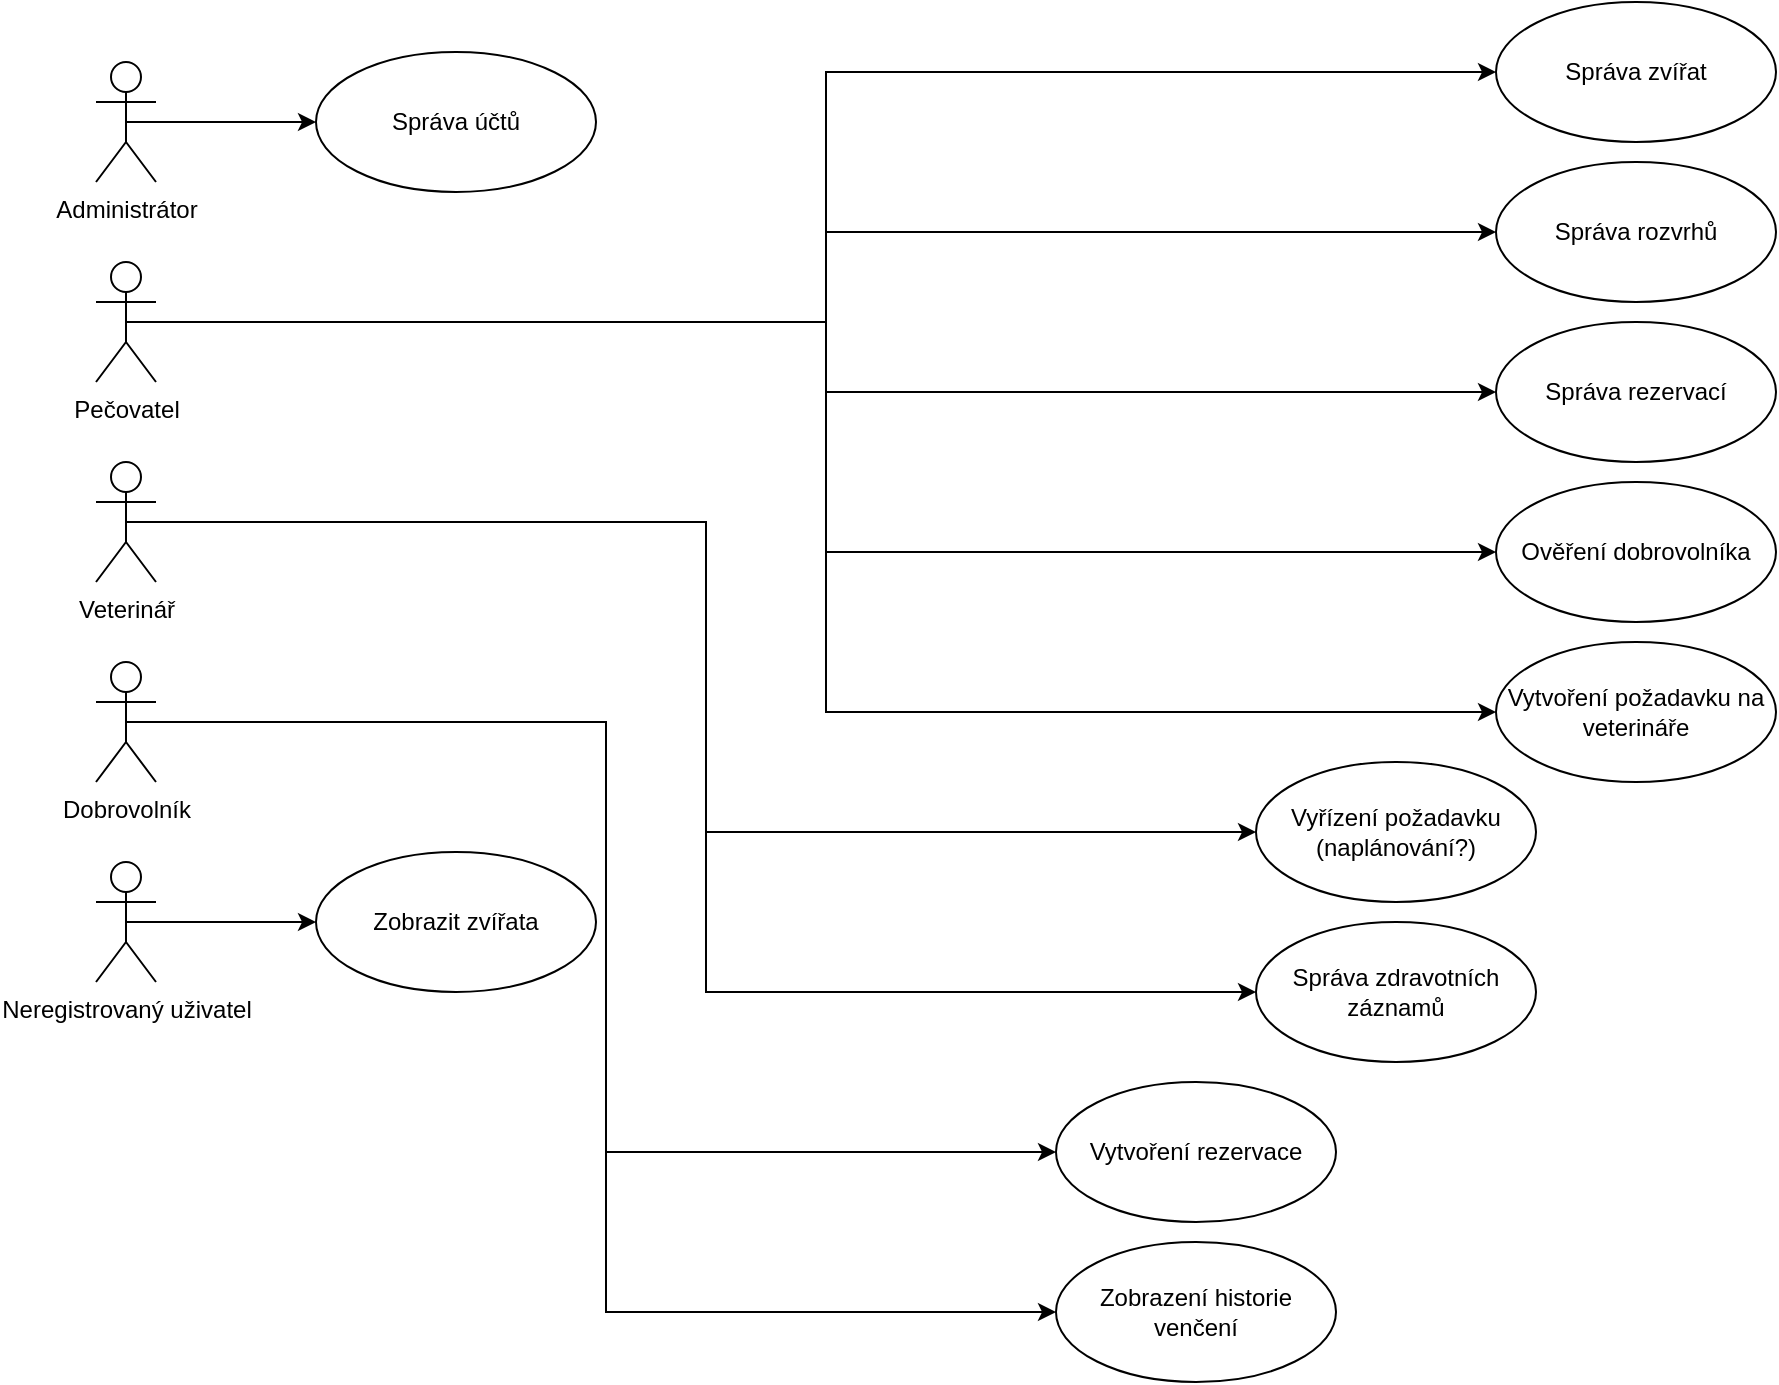 <mxfile version="20.7.4" type="device"><diagram id="pEk8OZOBnfMZFzN7MQuv" name="Page-1"><mxGraphModel dx="1493" dy="872" grid="1" gridSize="10" guides="1" tooltips="1" connect="1" arrows="1" fold="1" page="1" pageScale="1" pageWidth="1169" pageHeight="827" math="0" shadow="0"><root><mxCell id="0"/><mxCell id="1" parent="0"/><mxCell id="ydByVte8fy-7opRnRz7U-17" style="edgeStyle=orthogonalEdgeStyle;rounded=0;orthogonalLoop=1;jettySize=auto;html=1;exitX=0.5;exitY=0.5;exitDx=0;exitDy=0;exitPerimeter=0;entryX=0;entryY=0.5;entryDx=0;entryDy=0;" edge="1" parent="1" source="ydByVte8fy-7opRnRz7U-1" target="ydByVte8fy-7opRnRz7U-16"><mxGeometry relative="1" as="geometry"/></mxCell><mxCell id="ydByVte8fy-7opRnRz7U-1" value="Administrátor" style="shape=umlActor;verticalLabelPosition=bottom;verticalAlign=top;html=1;" vertex="1" parent="1"><mxGeometry x="50" y="40" width="30" height="60" as="geometry"/></mxCell><mxCell id="ydByVte8fy-7opRnRz7U-18" style="edgeStyle=orthogonalEdgeStyle;rounded=0;orthogonalLoop=1;jettySize=auto;html=1;exitX=0.5;exitY=0.5;exitDx=0;exitDy=0;exitPerimeter=0;entryX=0;entryY=0.5;entryDx=0;entryDy=0;" edge="1" parent="1" source="ydByVte8fy-7opRnRz7U-4" target="ydByVte8fy-7opRnRz7U-13"><mxGeometry relative="1" as="geometry"/></mxCell><mxCell id="ydByVte8fy-7opRnRz7U-19" style="edgeStyle=orthogonalEdgeStyle;rounded=0;orthogonalLoop=1;jettySize=auto;html=1;exitX=0.5;exitY=0.5;exitDx=0;exitDy=0;exitPerimeter=0;entryX=0;entryY=0.5;entryDx=0;entryDy=0;" edge="1" parent="1" source="ydByVte8fy-7opRnRz7U-4" target="ydByVte8fy-7opRnRz7U-14"><mxGeometry relative="1" as="geometry"/></mxCell><mxCell id="ydByVte8fy-7opRnRz7U-20" style="edgeStyle=orthogonalEdgeStyle;rounded=0;orthogonalLoop=1;jettySize=auto;html=1;exitX=0.5;exitY=0.5;exitDx=0;exitDy=0;exitPerimeter=0;entryX=0;entryY=0.5;entryDx=0;entryDy=0;" edge="1" parent="1" source="ydByVte8fy-7opRnRz7U-4" target="ydByVte8fy-7opRnRz7U-15"><mxGeometry relative="1" as="geometry"/></mxCell><mxCell id="ydByVte8fy-7opRnRz7U-23" style="edgeStyle=orthogonalEdgeStyle;rounded=0;orthogonalLoop=1;jettySize=auto;html=1;exitX=0.5;exitY=0.5;exitDx=0;exitDy=0;exitPerimeter=0;entryX=0;entryY=0.5;entryDx=0;entryDy=0;" edge="1" parent="1" source="ydByVte8fy-7opRnRz7U-4" target="ydByVte8fy-7opRnRz7U-21"><mxGeometry relative="1" as="geometry"/></mxCell><mxCell id="ydByVte8fy-7opRnRz7U-24" style="edgeStyle=orthogonalEdgeStyle;rounded=0;orthogonalLoop=1;jettySize=auto;html=1;exitX=0.5;exitY=0.5;exitDx=0;exitDy=0;exitPerimeter=0;entryX=0;entryY=0.5;entryDx=0;entryDy=0;" edge="1" parent="1" source="ydByVte8fy-7opRnRz7U-4" target="ydByVte8fy-7opRnRz7U-22"><mxGeometry relative="1" as="geometry"/></mxCell><mxCell id="ydByVte8fy-7opRnRz7U-4" value="Pečovatel" style="shape=umlActor;verticalLabelPosition=bottom;verticalAlign=top;html=1;" vertex="1" parent="1"><mxGeometry x="50" y="140" width="30" height="60" as="geometry"/></mxCell><mxCell id="ydByVte8fy-7opRnRz7U-27" style="edgeStyle=orthogonalEdgeStyle;rounded=0;orthogonalLoop=1;jettySize=auto;html=1;exitX=0.5;exitY=0.5;exitDx=0;exitDy=0;exitPerimeter=0;entryX=0;entryY=0.5;entryDx=0;entryDy=0;" edge="1" parent="1" source="ydByVte8fy-7opRnRz7U-5" target="ydByVte8fy-7opRnRz7U-25"><mxGeometry relative="1" as="geometry"/></mxCell><mxCell id="ydByVte8fy-7opRnRz7U-28" style="edgeStyle=orthogonalEdgeStyle;rounded=0;orthogonalLoop=1;jettySize=auto;html=1;exitX=0.5;exitY=0.5;exitDx=0;exitDy=0;exitPerimeter=0;entryX=0;entryY=0.5;entryDx=0;entryDy=0;" edge="1" parent="1" source="ydByVte8fy-7opRnRz7U-5" target="ydByVte8fy-7opRnRz7U-26"><mxGeometry relative="1" as="geometry"/></mxCell><mxCell id="ydByVte8fy-7opRnRz7U-5" value="Veterinář" style="shape=umlActor;verticalLabelPosition=bottom;verticalAlign=top;html=1;" vertex="1" parent="1"><mxGeometry x="50" y="240" width="30" height="60" as="geometry"/></mxCell><mxCell id="ydByVte8fy-7opRnRz7U-30" style="edgeStyle=orthogonalEdgeStyle;rounded=0;orthogonalLoop=1;jettySize=auto;html=1;exitX=0.5;exitY=0.5;exitDx=0;exitDy=0;exitPerimeter=0;entryX=0;entryY=0.5;entryDx=0;entryDy=0;" edge="1" parent="1" source="ydByVte8fy-7opRnRz7U-6" target="ydByVte8fy-7opRnRz7U-29"><mxGeometry relative="1" as="geometry"/></mxCell><mxCell id="ydByVte8fy-7opRnRz7U-32" style="edgeStyle=orthogonalEdgeStyle;rounded=0;orthogonalLoop=1;jettySize=auto;html=1;exitX=0.5;exitY=0.5;exitDx=0;exitDy=0;exitPerimeter=0;entryX=0;entryY=0.5;entryDx=0;entryDy=0;" edge="1" parent="1" source="ydByVte8fy-7opRnRz7U-6" target="ydByVte8fy-7opRnRz7U-31"><mxGeometry relative="1" as="geometry"/></mxCell><mxCell id="ydByVte8fy-7opRnRz7U-6" value="Dobrovolník" style="shape=umlActor;verticalLabelPosition=bottom;verticalAlign=top;html=1;" vertex="1" parent="1"><mxGeometry x="50" y="340" width="30" height="60" as="geometry"/></mxCell><mxCell id="ydByVte8fy-7opRnRz7U-33" style="edgeStyle=orthogonalEdgeStyle;rounded=0;orthogonalLoop=1;jettySize=auto;html=1;exitX=0.5;exitY=0.5;exitDx=0;exitDy=0;exitPerimeter=0;entryX=0;entryY=0.5;entryDx=0;entryDy=0;" edge="1" parent="1" source="ydByVte8fy-7opRnRz7U-7" target="ydByVte8fy-7opRnRz7U-34"><mxGeometry relative="1" as="geometry"><mxPoint x="220" y="720" as="targetPoint"/></mxGeometry></mxCell><mxCell id="ydByVte8fy-7opRnRz7U-7" value="Neregistrovaný uživatel" style="shape=umlActor;verticalLabelPosition=bottom;verticalAlign=top;html=1;" vertex="1" parent="1"><mxGeometry x="50" y="440" width="30" height="60" as="geometry"/></mxCell><mxCell id="ydByVte8fy-7opRnRz7U-13" value="Správa zvířat" style="ellipse;whiteSpace=wrap;html=1;" vertex="1" parent="1"><mxGeometry x="750" y="10" width="140" height="70" as="geometry"/></mxCell><mxCell id="ydByVte8fy-7opRnRz7U-14" value="Správa rozvrhů" style="ellipse;whiteSpace=wrap;html=1;" vertex="1" parent="1"><mxGeometry x="750" y="90" width="140" height="70" as="geometry"/></mxCell><mxCell id="ydByVte8fy-7opRnRz7U-15" value="Správa rezervací" style="ellipse;whiteSpace=wrap;html=1;" vertex="1" parent="1"><mxGeometry x="750" y="170" width="140" height="70" as="geometry"/></mxCell><mxCell id="ydByVte8fy-7opRnRz7U-16" value="Správa účtů" style="ellipse;whiteSpace=wrap;html=1;" vertex="1" parent="1"><mxGeometry x="160" y="35" width="140" height="70" as="geometry"/></mxCell><mxCell id="ydByVte8fy-7opRnRz7U-21" value="Ověření dobrovolníka" style="ellipse;whiteSpace=wrap;html=1;" vertex="1" parent="1"><mxGeometry x="750" y="250" width="140" height="70" as="geometry"/></mxCell><mxCell id="ydByVte8fy-7opRnRz7U-22" value="Vytvoření požadavku na veterináře" style="ellipse;whiteSpace=wrap;html=1;" vertex="1" parent="1"><mxGeometry x="750" y="330" width="140" height="70" as="geometry"/></mxCell><mxCell id="ydByVte8fy-7opRnRz7U-25" value="Vyřízení požadavku (naplánování?)" style="ellipse;whiteSpace=wrap;html=1;" vertex="1" parent="1"><mxGeometry x="630" y="390" width="140" height="70" as="geometry"/></mxCell><mxCell id="ydByVte8fy-7opRnRz7U-26" value="Správa zdravotních záznamů" style="ellipse;whiteSpace=wrap;html=1;" vertex="1" parent="1"><mxGeometry x="630" y="470" width="140" height="70" as="geometry"/></mxCell><mxCell id="ydByVte8fy-7opRnRz7U-29" value="Vytvoření rezervace" style="ellipse;whiteSpace=wrap;html=1;" vertex="1" parent="1"><mxGeometry x="530" y="550" width="140" height="70" as="geometry"/></mxCell><mxCell id="ydByVte8fy-7opRnRz7U-31" value="Zobrazení historie venčení" style="ellipse;whiteSpace=wrap;html=1;" vertex="1" parent="1"><mxGeometry x="530" y="630" width="140" height="70" as="geometry"/></mxCell><mxCell id="ydByVte8fy-7opRnRz7U-34" value="Zobrazit zvířata" style="ellipse;whiteSpace=wrap;html=1;" vertex="1" parent="1"><mxGeometry x="160" y="435" width="140" height="70" as="geometry"/></mxCell></root></mxGraphModel></diagram></mxfile>
